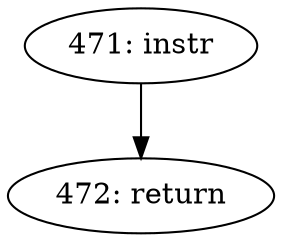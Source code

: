 digraph CFG_tcp_unlink_write_queue {
471 [label="471: instr"]
	471 -> 472
472 [label="472: return"]
	
}

